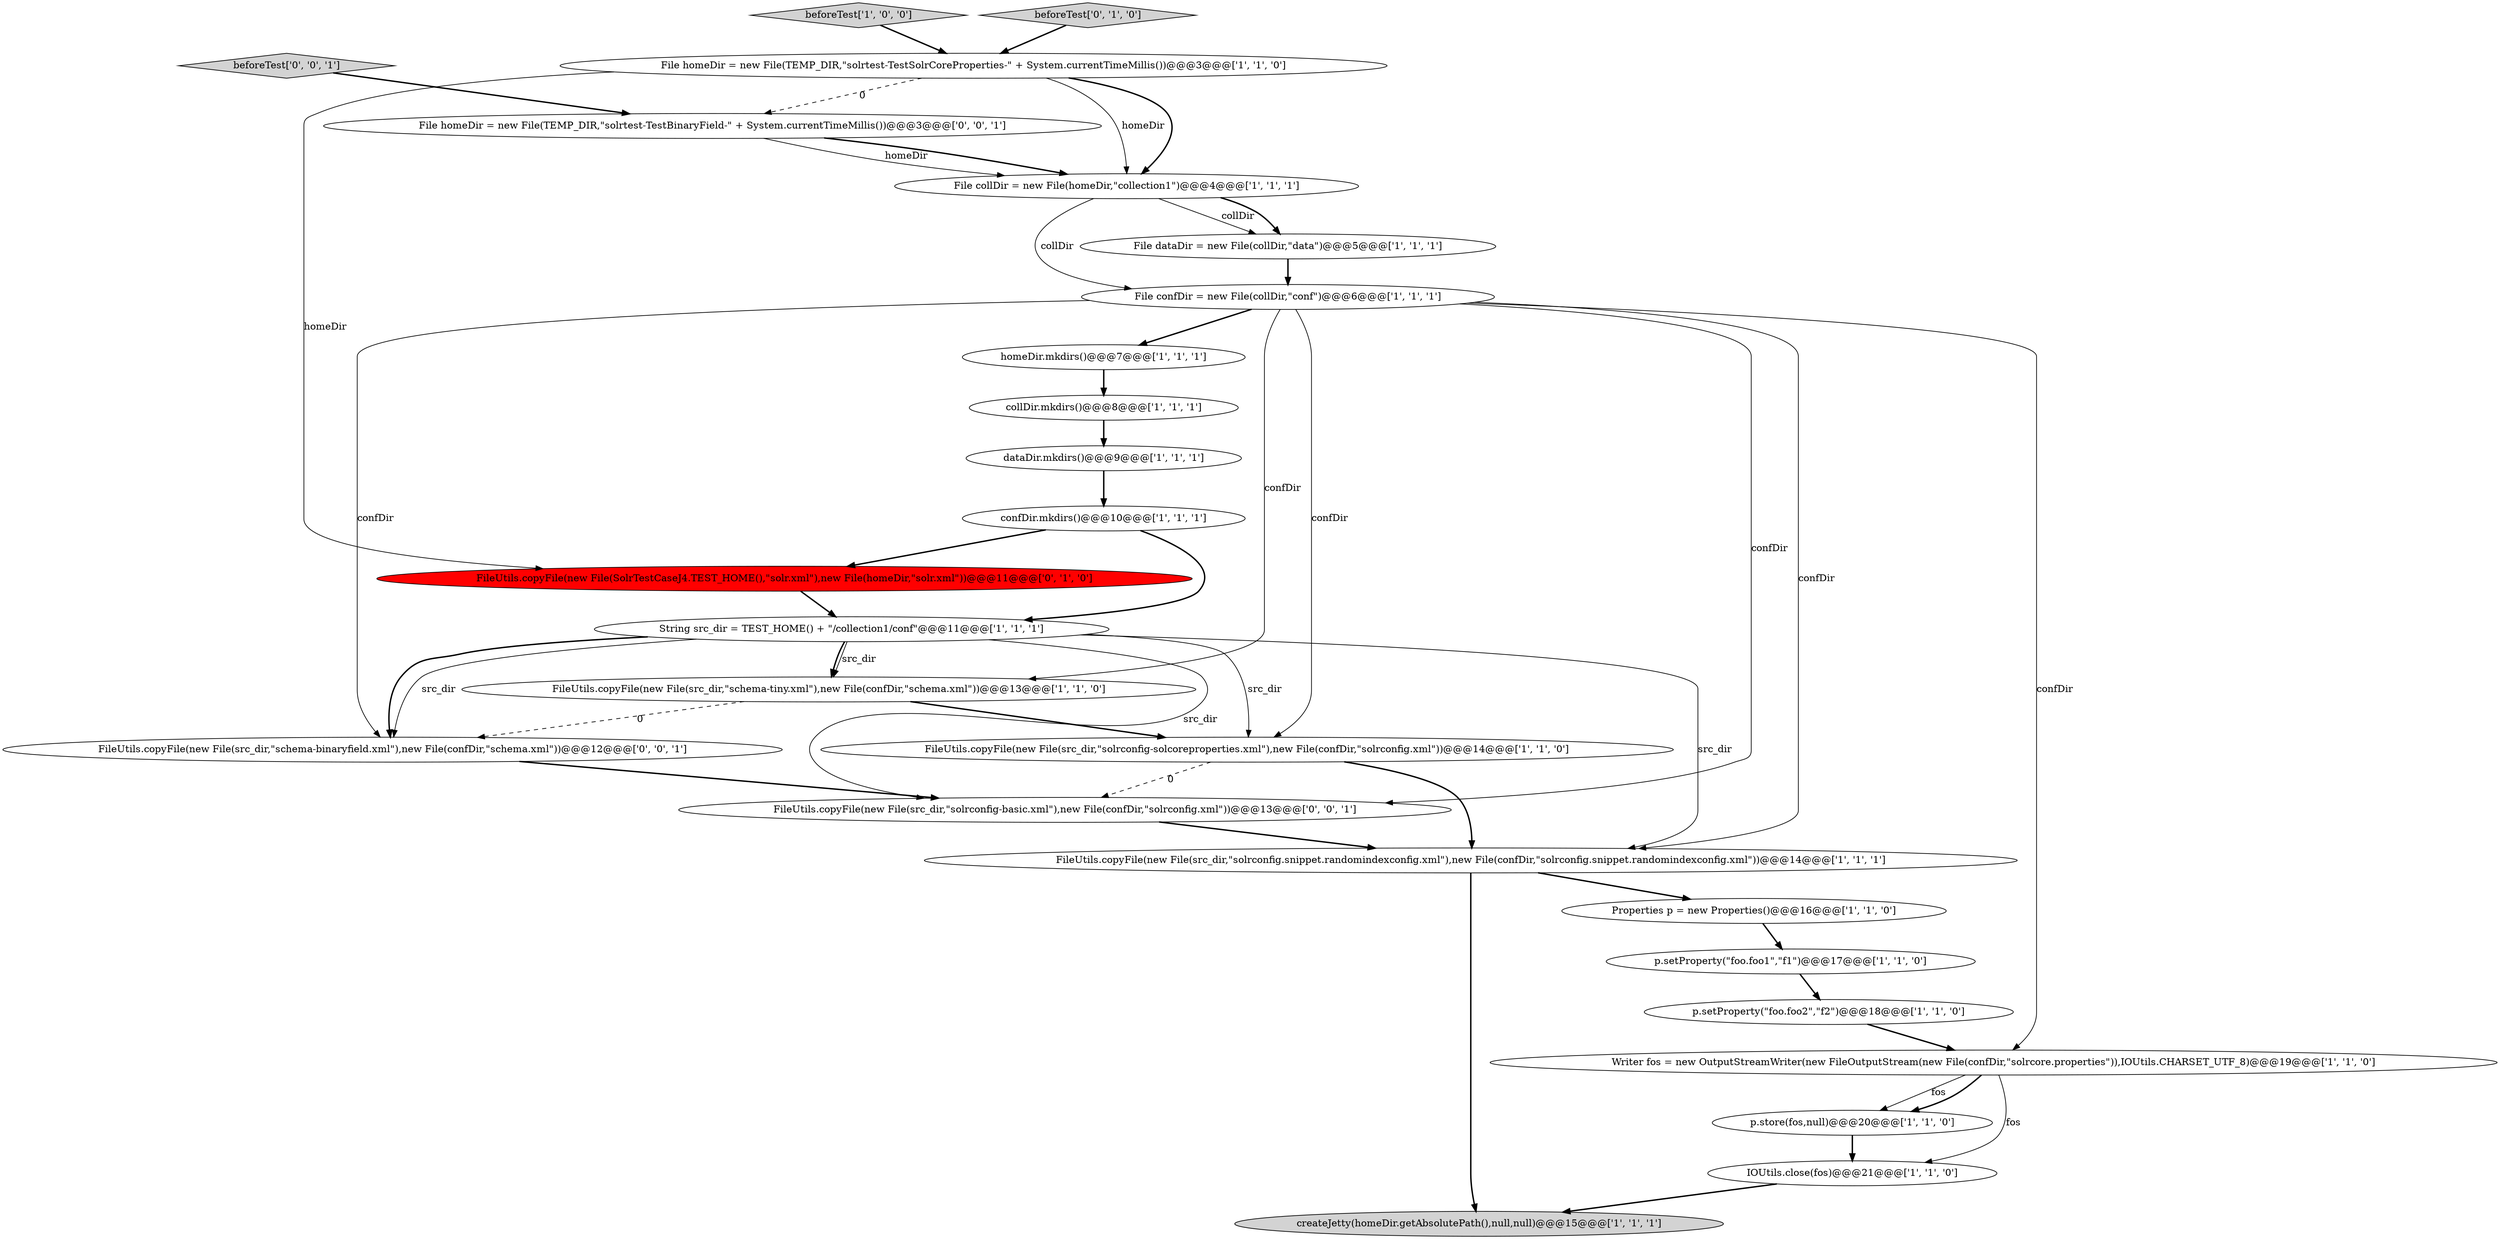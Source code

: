 digraph {
25 [style = filled, label = "FileUtils.copyFile(new File(src_dir,\"schema-binaryfield.xml\"),new File(confDir,\"schema.xml\"))@@@12@@@['0', '0', '1']", fillcolor = white, shape = ellipse image = "AAA0AAABBB3BBB"];
0 [style = filled, label = "FileUtils.copyFile(new File(src_dir,\"schema-tiny.xml\"),new File(confDir,\"schema.xml\"))@@@13@@@['1', '1', '0']", fillcolor = white, shape = ellipse image = "AAA0AAABBB1BBB"];
22 [style = filled, label = "FileUtils.copyFile(new File(src_dir,\"solrconfig-basic.xml\"),new File(confDir,\"solrconfig.xml\"))@@@13@@@['0', '0', '1']", fillcolor = white, shape = ellipse image = "AAA0AAABBB3BBB"];
20 [style = filled, label = "FileUtils.copyFile(new File(SolrTestCaseJ4.TEST_HOME(),\"solr.xml\"),new File(homeDir,\"solr.xml\"))@@@11@@@['0', '1', '0']", fillcolor = red, shape = ellipse image = "AAA1AAABBB2BBB"];
11 [style = filled, label = "FileUtils.copyFile(new File(src_dir,\"solrconfig.snippet.randomindexconfig.xml\"),new File(confDir,\"solrconfig.snippet.randomindexconfig.xml\"))@@@14@@@['1', '1', '1']", fillcolor = white, shape = ellipse image = "AAA0AAABBB1BBB"];
8 [style = filled, label = "File confDir = new File(collDir,\"conf\")@@@6@@@['1', '1', '1']", fillcolor = white, shape = ellipse image = "AAA0AAABBB1BBB"];
10 [style = filled, label = "p.setProperty(\"foo.foo2\",\"f2\")@@@18@@@['1', '1', '0']", fillcolor = white, shape = ellipse image = "AAA0AAABBB1BBB"];
13 [style = filled, label = "FileUtils.copyFile(new File(src_dir,\"solrconfig-solcoreproperties.xml\"),new File(confDir,\"solrconfig.xml\"))@@@14@@@['1', '1', '0']", fillcolor = white, shape = ellipse image = "AAA0AAABBB1BBB"];
12 [style = filled, label = "File dataDir = new File(collDir,\"data\")@@@5@@@['1', '1', '1']", fillcolor = white, shape = ellipse image = "AAA0AAABBB1BBB"];
16 [style = filled, label = "createJetty(homeDir.getAbsolutePath(),null,null)@@@15@@@['1', '1', '1']", fillcolor = lightgray, shape = ellipse image = "AAA0AAABBB1BBB"];
7 [style = filled, label = "homeDir.mkdirs()@@@7@@@['1', '1', '1']", fillcolor = white, shape = ellipse image = "AAA0AAABBB1BBB"];
15 [style = filled, label = "beforeTest['1', '0', '0']", fillcolor = lightgray, shape = diamond image = "AAA0AAABBB1BBB"];
3 [style = filled, label = "IOUtils.close(fos)@@@21@@@['1', '1', '0']", fillcolor = white, shape = ellipse image = "AAA0AAABBB1BBB"];
18 [style = filled, label = "confDir.mkdirs()@@@10@@@['1', '1', '1']", fillcolor = white, shape = ellipse image = "AAA0AAABBB1BBB"];
23 [style = filled, label = "beforeTest['0', '0', '1']", fillcolor = lightgray, shape = diamond image = "AAA0AAABBB3BBB"];
6 [style = filled, label = "File collDir = new File(homeDir,\"collection1\")@@@4@@@['1', '1', '1']", fillcolor = white, shape = ellipse image = "AAA0AAABBB1BBB"];
17 [style = filled, label = "File homeDir = new File(TEMP_DIR,\"solrtest-TestSolrCoreProperties-\" + System.currentTimeMillis())@@@3@@@['1', '1', '0']", fillcolor = white, shape = ellipse image = "AAA0AAABBB1BBB"];
1 [style = filled, label = "p.setProperty(\"foo.foo1\",\"f1\")@@@17@@@['1', '1', '0']", fillcolor = white, shape = ellipse image = "AAA0AAABBB1BBB"];
14 [style = filled, label = "Properties p = new Properties()@@@16@@@['1', '1', '0']", fillcolor = white, shape = ellipse image = "AAA0AAABBB1BBB"];
5 [style = filled, label = "p.store(fos,null)@@@20@@@['1', '1', '0']", fillcolor = white, shape = ellipse image = "AAA0AAABBB1BBB"];
24 [style = filled, label = "File homeDir = new File(TEMP_DIR,\"solrtest-TestBinaryField-\" + System.currentTimeMillis())@@@3@@@['0', '0', '1']", fillcolor = white, shape = ellipse image = "AAA0AAABBB3BBB"];
2 [style = filled, label = "collDir.mkdirs()@@@8@@@['1', '1', '1']", fillcolor = white, shape = ellipse image = "AAA0AAABBB1BBB"];
9 [style = filled, label = "dataDir.mkdirs()@@@9@@@['1', '1', '1']", fillcolor = white, shape = ellipse image = "AAA0AAABBB1BBB"];
19 [style = filled, label = "String src_dir = TEST_HOME() + \"/collection1/conf\"@@@11@@@['1', '1', '1']", fillcolor = white, shape = ellipse image = "AAA0AAABBB1BBB"];
21 [style = filled, label = "beforeTest['0', '1', '0']", fillcolor = lightgray, shape = diamond image = "AAA0AAABBB2BBB"];
4 [style = filled, label = "Writer fos = new OutputStreamWriter(new FileOutputStream(new File(confDir,\"solrcore.properties\")),IOUtils.CHARSET_UTF_8)@@@19@@@['1', '1', '0']", fillcolor = white, shape = ellipse image = "AAA0AAABBB1BBB"];
17->6 [style = solid, label="homeDir"];
5->3 [style = bold, label=""];
11->16 [style = bold, label=""];
0->13 [style = bold, label=""];
25->22 [style = bold, label=""];
17->6 [style = bold, label=""];
11->14 [style = bold, label=""];
17->24 [style = dashed, label="0"];
4->5 [style = solid, label="fos"];
19->13 [style = solid, label="src_dir"];
18->19 [style = bold, label=""];
2->9 [style = bold, label=""];
6->8 [style = solid, label="collDir"];
3->16 [style = bold, label=""];
17->20 [style = solid, label="homeDir"];
8->13 [style = solid, label="confDir"];
19->11 [style = solid, label="src_dir"];
19->25 [style = solid, label="src_dir"];
13->11 [style = bold, label=""];
14->1 [style = bold, label=""];
8->7 [style = bold, label=""];
19->0 [style = bold, label=""];
19->25 [style = bold, label=""];
8->22 [style = solid, label="confDir"];
18->20 [style = bold, label=""];
15->17 [style = bold, label=""];
23->24 [style = bold, label=""];
8->11 [style = solid, label="confDir"];
9->18 [style = bold, label=""];
0->25 [style = dashed, label="0"];
8->4 [style = solid, label="confDir"];
12->8 [style = bold, label=""];
7->2 [style = bold, label=""];
24->6 [style = solid, label="homeDir"];
19->0 [style = solid, label="src_dir"];
10->4 [style = bold, label=""];
8->25 [style = solid, label="confDir"];
19->22 [style = solid, label="src_dir"];
20->19 [style = bold, label=""];
24->6 [style = bold, label=""];
1->10 [style = bold, label=""];
13->22 [style = dashed, label="0"];
4->3 [style = solid, label="fos"];
4->5 [style = bold, label=""];
21->17 [style = bold, label=""];
22->11 [style = bold, label=""];
8->0 [style = solid, label="confDir"];
6->12 [style = solid, label="collDir"];
6->12 [style = bold, label=""];
}
